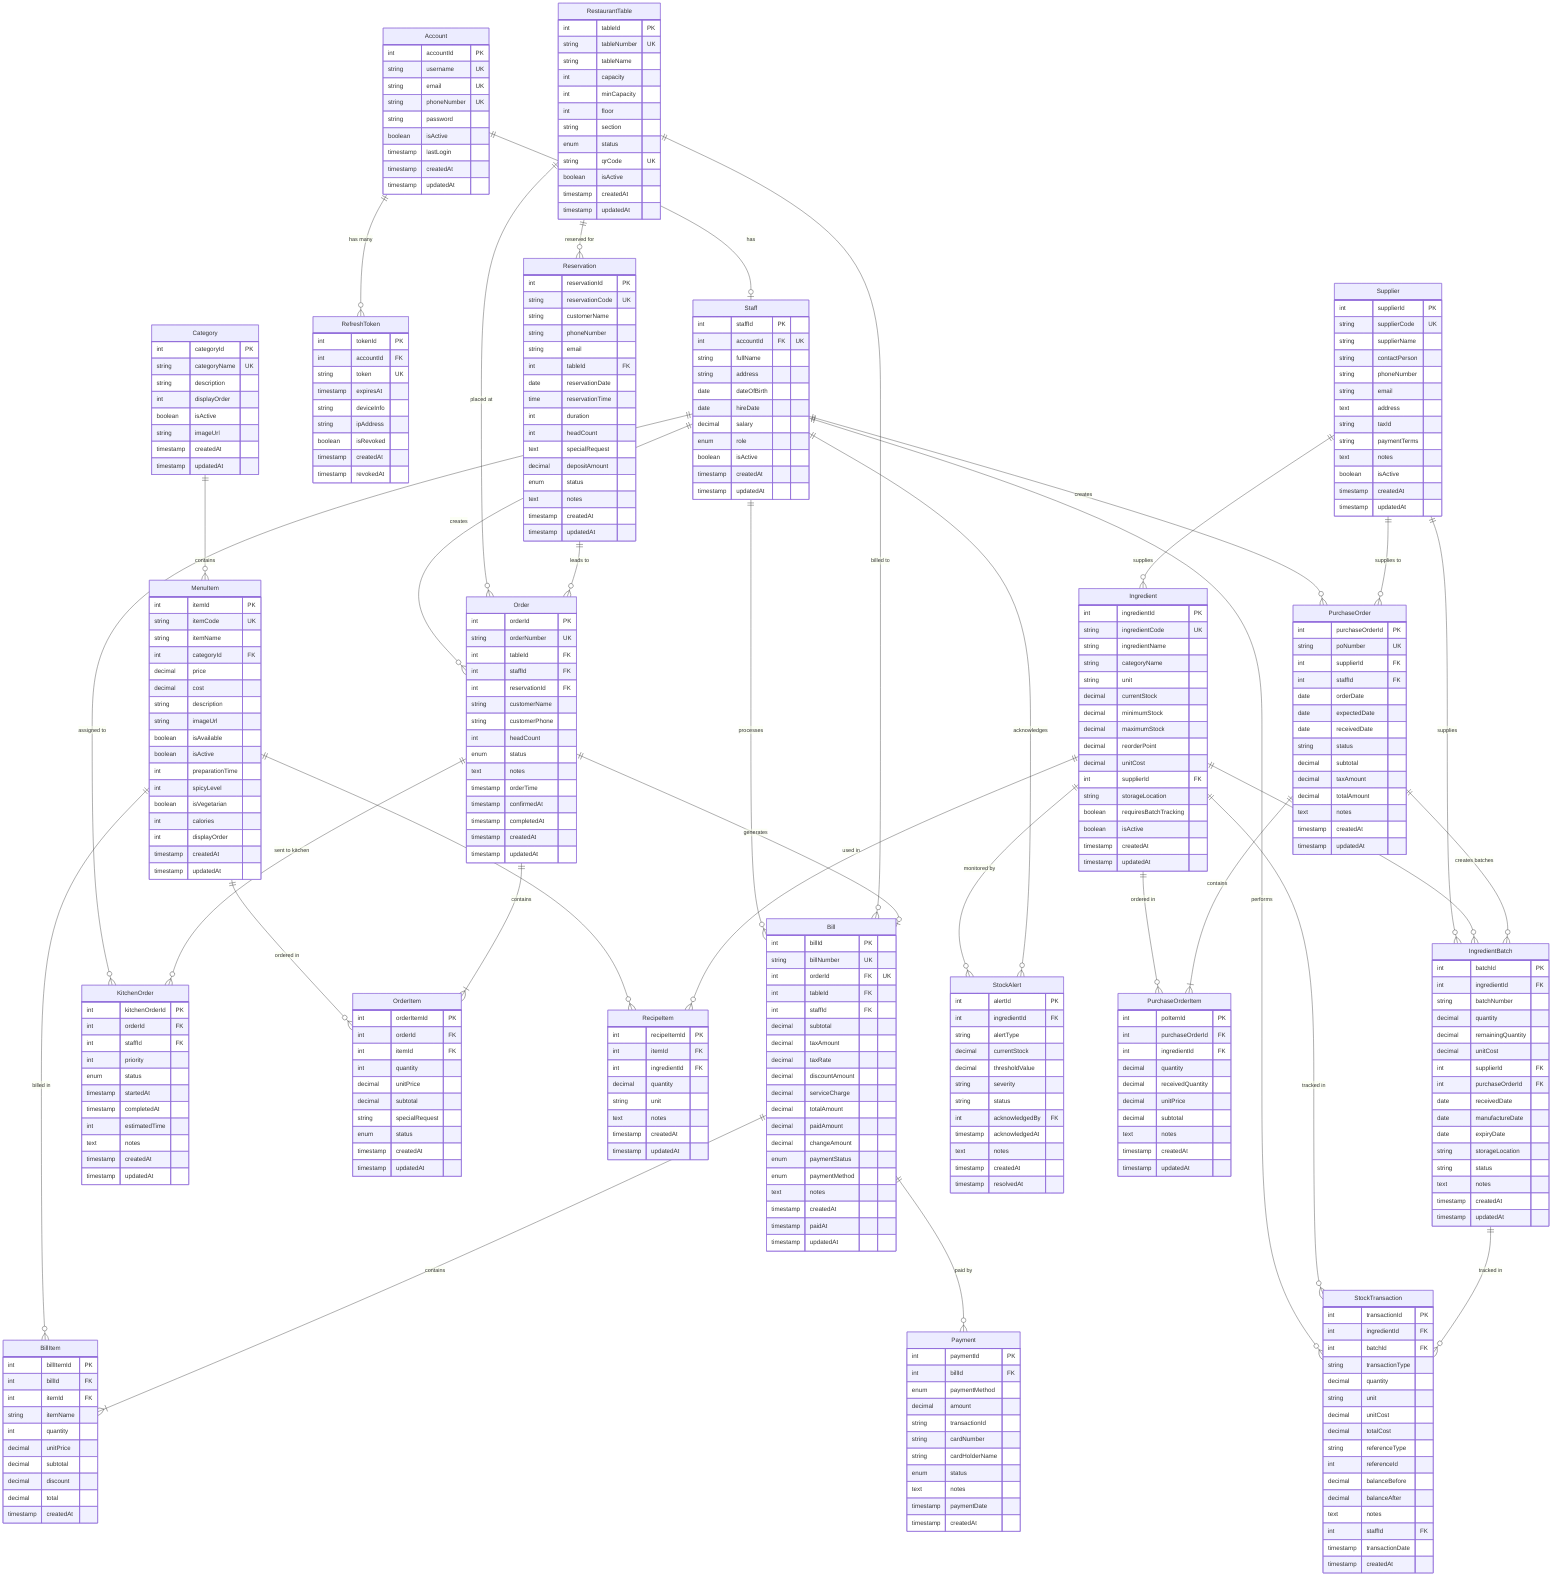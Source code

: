 erDiagram
    %% ============================================
    %% Restaurant Management System - ERD Diagram
    %% ============================================
    %% This diagram shows the complete database structure
    %% including inventory management system
    %% ============================================

    %% ============================================
    %% AUTHENTICATION & USER MANAGEMENT
    %% ============================================
    
    Account ||--o| Staff : "has"
    Account ||--o{ RefreshToken : "has many"
    
    Account {
        int accountId PK
        string username UK
        string email UK
        string phoneNumber UK
        string password
        boolean isActive
        timestamp lastLogin
        timestamp createdAt
        timestamp updatedAt
    }
    
    RefreshToken {
        int tokenId PK
        int accountId FK
        string token UK
        timestamp expiresAt
        string deviceInfo
        string ipAddress
        boolean isRevoked
        timestamp createdAt
        timestamp revokedAt
    }
    
    Staff {
        int staffId PK
        int accountId FK "UK"
        string fullName
        string address
        date dateOfBirth
        date hireDate
        decimal salary
        enum role
        boolean isActive
        timestamp createdAt
        timestamp updatedAt
    }
    
    %% ============================================
    %% STAFF RELATIONSHIPS
    %% ============================================
    
    Staff ||--o{ Order : "creates"
    Staff ||--o{ Bill : "processes"
    Staff ||--o{ KitchenOrder : "assigned to"
    Staff ||--o{ PurchaseOrder : "creates"
    Staff ||--o{ StockTransaction : "performs"
    
    %% ============================================
    %% MENU MANAGEMENT
    %% ============================================
    
    Category ||--o{ MenuItem : "contains"
    
    Category {
        int categoryId PK
        string categoryName UK
        string description
        int displayOrder
        boolean isActive
        string imageUrl
        timestamp createdAt
        timestamp updatedAt
    }
    
    MenuItem {
        int itemId PK
        string itemCode UK
        string itemName
        int categoryId FK
        decimal price
        decimal cost
        string description
        string imageUrl
        boolean isAvailable
        boolean isActive
        int preparationTime
        int spicyLevel
        boolean isVegetarian
        int calories
        int displayOrder
        timestamp createdAt
        timestamp updatedAt
    }
    
    MenuItem ||--o{ OrderItem : "ordered in"
    MenuItem ||--o{ BillItem : "billed in"
    MenuItem ||--o{ RecipeItem : "has recipe"
    
    %% ============================================
    %% TABLE MANAGEMENT
    %% ============================================
    
    RestaurantTable {
        int tableId PK
        string tableNumber UK
        string tableName
        int capacity
        int minCapacity
        int floor
        string section
        enum status
        string qrCode UK
        boolean isActive
        timestamp createdAt
        timestamp updatedAt
    }
    
    RestaurantTable ||--o{ Reservation : "reserved for"
    RestaurantTable ||--o{ Order : "placed at"
    RestaurantTable ||--o{ Bill : "billed to"
    
    %% ============================================
    %% RESERVATION MANAGEMENT
    %% ============================================
    
    Reservation {
        int reservationId PK
        string reservationCode UK
        string customerName
        string phoneNumber
        string email
        int tableId FK
        date reservationDate
        time reservationTime
        int duration
        int headCount
        text specialRequest
        decimal depositAmount
        enum status
        text notes
        timestamp createdAt
        timestamp updatedAt
    }
    
    Reservation ||--o{ Order : "leads to"
    
    %% ============================================
    %% ORDER MANAGEMENT
    %% ============================================
    
    Order {
        int orderId PK
        string orderNumber UK
        int tableId FK
        int staffId FK
        int reservationId FK
        string customerName
        string customerPhone
        int headCount
        enum status
        text notes
        timestamp orderTime
        timestamp confirmedAt
        timestamp completedAt
        timestamp createdAt
        timestamp updatedAt
    }
    
    Order ||--|{ OrderItem : "contains"
    Order ||--o{ KitchenOrder : "sent to kitchen"
    Order ||--o| Bill : "generates"
    
    OrderItem {
        int orderItemId PK
        int orderId FK
        int itemId FK
        int quantity
        decimal unitPrice
        decimal subtotal
        string specialRequest
        enum status
        timestamp createdAt
        timestamp updatedAt
    }
    
    %% ============================================
    %% KITCHEN MANAGEMENT
    %% ============================================
    
    KitchenOrder {
        int kitchenOrderId PK
        int orderId FK
        int staffId FK
        int priority
        enum status
        timestamp startedAt
        timestamp completedAt
        int estimatedTime
        text notes
        timestamp createdAt
        timestamp updatedAt
    }
    
    %% ============================================
    %% BILLING & PAYMENT
    %% ============================================
    
    Bill {
        int billId PK
        string billNumber UK
        int orderId FK "UK"
        int tableId FK
        int staffId FK
        decimal subtotal
        decimal taxAmount
        decimal taxRate
        decimal discountAmount
        decimal serviceCharge
        decimal totalAmount
        decimal paidAmount
        decimal changeAmount
        enum paymentStatus
        enum paymentMethod
        text notes
        timestamp createdAt
        timestamp paidAt
        timestamp updatedAt
    }
    
    Bill ||--|{ BillItem : "contains"
    Bill ||--o{ Payment : "paid by"
    
    BillItem {
        int billItemId PK
        int billId FK
        int itemId FK
        string itemName
        int quantity
        decimal unitPrice
        decimal subtotal
        decimal discount
        decimal total
        timestamp createdAt
    }
    
    Payment {
        int paymentId PK
        int billId FK
        enum paymentMethod
        decimal amount
        string transactionId
        string cardNumber
        string cardHolderName
        enum status
        text notes
        timestamp paymentDate
        timestamp createdAt
    }
    
    %% ============================================
    %% INVENTORY - SUPPLIERS
    %% ============================================
    
    Supplier {
        int supplierId PK
        string supplierCode UK
        string supplierName
        string contactPerson
        string phoneNumber
        string email
        text address
        string taxId
        string paymentTerms
        text notes
        boolean isActive
        timestamp createdAt
        timestamp updatedAt
    }
    
    Supplier ||--o{ PurchaseOrder : "supplies to"
    Supplier ||--o{ Ingredient : "supplies"
    Supplier ||--o{ IngredientBatch : "supplies"
    
    %% ============================================
    %% INVENTORY - INGREDIENTS
    %% ============================================
    
    Ingredient {
        int ingredientId PK
        string ingredientCode UK
        string ingredientName
        string categoryName
        string unit
        decimal currentStock
        decimal minimumStock
        decimal maximumStock
        decimal reorderPoint
        decimal unitCost
        int supplierId FK
        string storageLocation
        boolean requiresBatchTracking
        boolean isActive
        timestamp createdAt
        timestamp updatedAt
    }
    
    Ingredient ||--o{ RecipeItem : "used in"
    Ingredient ||--o{ IngredientBatch : "has batches"
    Ingredient ||--o{ StockTransaction : "tracked in"
    Ingredient ||--o{ StockAlert : "monitored by"
    Ingredient ||--o{ PurchaseOrderItem : "ordered in"
    
    %% ============================================
    %% INVENTORY - RECIPES
    %% ============================================
    
    RecipeItem {
        int recipeItemId PK
        int itemId FK
        int ingredientId FK
        decimal quantity
        string unit
        text notes
        timestamp createdAt
        timestamp updatedAt
    }
    
    %% ============================================
    %% INVENTORY - PURCHASE ORDERS
    %% ============================================
    
    PurchaseOrder {
        int purchaseOrderId PK
        string poNumber UK
        int supplierId FK
        int staffId FK
        date orderDate
        date expectedDate
        date receivedDate
        string status
        decimal subtotal
        decimal taxAmount
        decimal totalAmount
        text notes
        timestamp createdAt
        timestamp updatedAt
    }
    
    PurchaseOrder ||--|{ PurchaseOrderItem : "contains"
    PurchaseOrder ||--o{ IngredientBatch : "creates batches"
    
    PurchaseOrderItem {
        int poItemId PK
        int purchaseOrderId FK
        int ingredientId FK
        decimal quantity
        decimal receivedQuantity
        decimal unitPrice
        decimal subtotal
        text notes
        timestamp createdAt
        timestamp updatedAt
    }
    
    %% ============================================
    %% INVENTORY - BATCHES
    %% ============================================
    
    IngredientBatch {
        int batchId PK
        int ingredientId FK
        string batchNumber
        decimal quantity
        decimal remainingQuantity
        decimal unitCost
        int supplierId FK
        int purchaseOrderId FK
        date receivedDate
        date manufactureDate
        date expiryDate
        string storageLocation
        string status
        text notes
        timestamp createdAt
        timestamp updatedAt
    }
    
    IngredientBatch ||--o{ StockTransaction : "tracked in"
    
    %% ============================================
    %% INVENTORY - TRANSACTIONS
    %% ============================================
    
    StockTransaction {
        int transactionId PK
        int ingredientId FK
        int batchId FK
        string transactionType
        decimal quantity
        string unit
        decimal unitCost
        decimal totalCost
        string referenceType
        int referenceId
        decimal balanceBefore
        decimal balanceAfter
        text notes
        int staffId FK
        timestamp transactionDate
        timestamp createdAt
    }
    
    %% ============================================
    %% INVENTORY - ALERTS
    %% ============================================
    
    StockAlert {
        int alertId PK
        int ingredientId FK
        string alertType
        decimal currentStock
        decimal thresholdValue
        string severity
        string status
        int acknowledgedBy FK
        timestamp acknowledgedAt
        text notes
        timestamp createdAt
        timestamp resolvedAt
    }
    
    Staff ||--o{ StockAlert : "acknowledges"